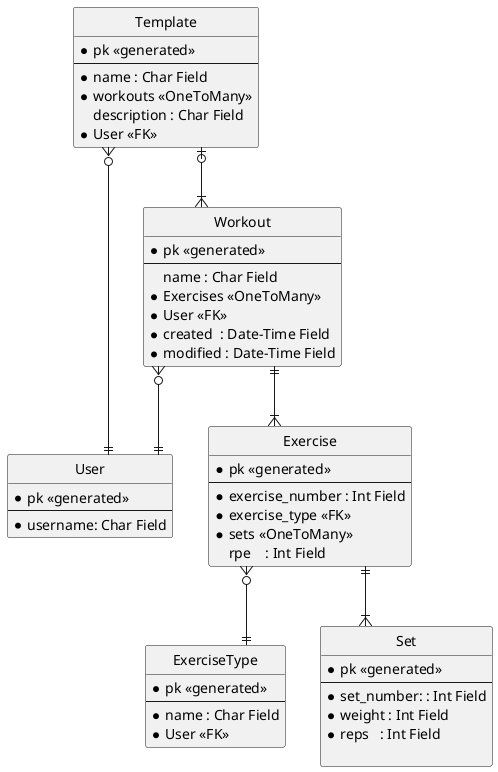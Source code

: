 @startuml

' hide the spot
hide circle

' avoid problems with angled crows feet
skinparam linetype ortho

entity User {
   * pk <<generated>>
   ---
   * username: Char Field
}

entity Workout {
   * pk <<generated>>
   ---
     name : Char Field
   * Exercises <<OneToMany>>
   * User <<FK>>
   * created  : Date-Time Field
   * modified : Date-Time Field
}

entity Exercise {
   * pk <<generated>>
   ---
   * exercise_number : Int Field
   * exercise_type <<FK>>
   * sets <<OneToMany>>
     rpe    : Int Field
}

entity ExerciseType {
   * pk <<generated>>
   ---
   * name : Char Field
   * User <<FK>>
}

entity Set {
   * pk <<generated>>
   ---
   * set_number: : Int Field
   * weight : Int Field
   * reps   : Int Field
   
}

entity Template {
   * pk <<generated>>
   ---
   * name : Char Field
   * workouts <<OneToMany>>
     description : Char Field
   * User <<FK>>
}

' Workout is related to exactly one User, User has zero or many workouts
Workout }o--|| User
' Workout is related to one or many Exercise instances and A Exercise is related to exactly one Workout instance 
Workout ||--|{ Exercise
' Exercise has exactly one ExerciseType but ExerciseType can be related to many Exercise instances
Exercise }o--|| ExerciseType
' an Exercise has one or many sets, a Set is only related to one Exercise
Exercise ||--|{ Set
' a Template has one or many Workouts, a Workout is only related to one Template
Template |o--|{ Workout
' Template is related to exactly one User, User has zero or many Templates
Template }o--|| User
@enduml